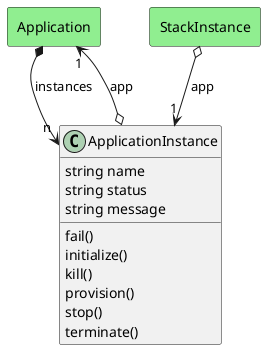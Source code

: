 @startuml

class "ApplicationInstance" as Model {
 string name
 string status
 string message

 fail()
 initialize()
 kill()
 provision()
 stop()
 terminate()
 
}

rectangle "Application" as Application #lightblue {
}

Model o--> "1" Application : app




    rectangle "Application" as Application #lightgreen {
    }
    
        Application   *--> "n" Model : "instances"
    
    rectangle "StackInstance" as StackInstance #lightgreen {
    }
    
        StackInstance   o--> "1" Model : "app"
    

@enduml
